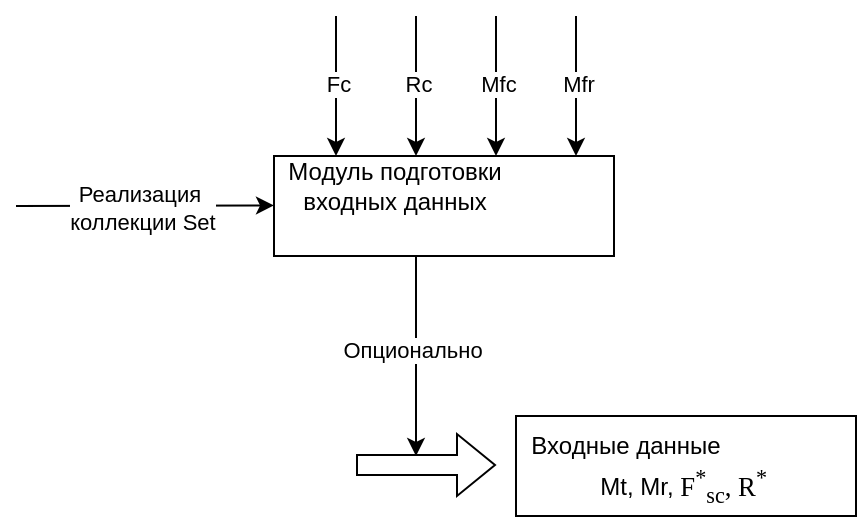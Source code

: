 <mxfile version="24.2.5" type="device">
  <diagram name="Страница — 1" id="yG0lJQnOgiJo66j0G0J_">
    <mxGraphModel dx="497" dy="385" grid="1" gridSize="10" guides="1" tooltips="1" connect="1" arrows="1" fold="1" page="1" pageScale="1" pageWidth="827" pageHeight="1169" math="0" shadow="0">
      <root>
        <mxCell id="0" />
        <mxCell id="1" parent="0" />
        <mxCell id="GCUIPTcQ4cA04jbx8-0T-2" value="" style="rounded=0;whiteSpace=wrap;html=1;" vertex="1" parent="1">
          <mxGeometry x="450" y="240" width="170" height="50" as="geometry" />
        </mxCell>
        <mxCell id="GCUIPTcQ4cA04jbx8-0T-3" value="Входные данные" style="text;html=1;align=center;verticalAlign=middle;whiteSpace=wrap;rounded=0;" vertex="1" parent="1">
          <mxGeometry x="450" y="240" width="110" height="30" as="geometry" />
        </mxCell>
        <mxCell id="GCUIPTcQ4cA04jbx8-0T-4" value="" style="shape=flexArrow;endArrow=classic;html=1;rounded=0;" edge="1" parent="1">
          <mxGeometry width="50" height="50" relative="1" as="geometry">
            <mxPoint x="370" y="264.5" as="sourcePoint" />
            <mxPoint x="440" y="264.5" as="targetPoint" />
          </mxGeometry>
        </mxCell>
        <mxCell id="GCUIPTcQ4cA04jbx8-0T-5" value="" style="endArrow=classic;html=1;rounded=0;" edge="1" parent="1">
          <mxGeometry width="50" height="50" relative="1" as="geometry">
            <mxPoint x="400" y="160" as="sourcePoint" />
            <mxPoint x="400" y="260" as="targetPoint" />
          </mxGeometry>
        </mxCell>
        <mxCell id="GCUIPTcQ4cA04jbx8-0T-6" value="Опционально" style="edgeLabel;html=1;align=center;verticalAlign=middle;resizable=0;points=[];" vertex="1" connectable="0" parent="GCUIPTcQ4cA04jbx8-0T-5">
          <mxGeometry x="-0.071" y="-2" relative="1" as="geometry">
            <mxPoint as="offset" />
          </mxGeometry>
        </mxCell>
        <mxCell id="GCUIPTcQ4cA04jbx8-0T-8" value="" style="rounded=0;whiteSpace=wrap;html=1;" vertex="1" parent="1">
          <mxGeometry x="329" y="110" width="170" height="50" as="geometry" />
        </mxCell>
        <mxCell id="GCUIPTcQ4cA04jbx8-0T-9" value="Модуль подготовки входных данных" style="text;html=1;align=center;verticalAlign=middle;whiteSpace=wrap;rounded=0;" vertex="1" parent="1">
          <mxGeometry x="329" y="110" width="121" height="30" as="geometry" />
        </mxCell>
        <mxCell id="GCUIPTcQ4cA04jbx8-0T-10" value="" style="endArrow=classic;html=1;rounded=0;" edge="1" parent="1">
          <mxGeometry width="50" height="50" relative="1" as="geometry">
            <mxPoint x="200" y="135" as="sourcePoint" />
            <mxPoint x="329" y="134.71" as="targetPoint" />
          </mxGeometry>
        </mxCell>
        <mxCell id="GCUIPTcQ4cA04jbx8-0T-12" value="Реализация&amp;nbsp;&lt;div&gt;коллекции Set&lt;/div&gt;" style="edgeLabel;html=1;align=center;verticalAlign=middle;resizable=0;points=[];" vertex="1" connectable="0" parent="GCUIPTcQ4cA04jbx8-0T-10">
          <mxGeometry x="-0.032" y="-1" relative="1" as="geometry">
            <mxPoint as="offset" />
          </mxGeometry>
        </mxCell>
        <mxCell id="GCUIPTcQ4cA04jbx8-0T-13" value="" style="endArrow=classic;html=1;rounded=0;" edge="1" parent="1">
          <mxGeometry width="50" height="50" relative="1" as="geometry">
            <mxPoint x="360" y="40" as="sourcePoint" />
            <mxPoint x="360" y="110" as="targetPoint" />
          </mxGeometry>
        </mxCell>
        <mxCell id="GCUIPTcQ4cA04jbx8-0T-14" value="Fc" style="edgeLabel;html=1;align=center;verticalAlign=middle;resizable=0;points=[];" vertex="1" connectable="0" parent="GCUIPTcQ4cA04jbx8-0T-13">
          <mxGeometry x="-0.033" y="1" relative="1" as="geometry">
            <mxPoint as="offset" />
          </mxGeometry>
        </mxCell>
        <mxCell id="GCUIPTcQ4cA04jbx8-0T-15" value="" style="endArrow=classic;html=1;rounded=0;" edge="1" parent="1">
          <mxGeometry width="50" height="50" relative="1" as="geometry">
            <mxPoint x="400" y="40" as="sourcePoint" />
            <mxPoint x="400" y="110" as="targetPoint" />
          </mxGeometry>
        </mxCell>
        <mxCell id="GCUIPTcQ4cA04jbx8-0T-16" value="Rc" style="edgeLabel;html=1;align=center;verticalAlign=middle;resizable=0;points=[];" vertex="1" connectable="0" parent="GCUIPTcQ4cA04jbx8-0T-15">
          <mxGeometry x="-0.033" y="1" relative="1" as="geometry">
            <mxPoint as="offset" />
          </mxGeometry>
        </mxCell>
        <mxCell id="GCUIPTcQ4cA04jbx8-0T-17" value="" style="endArrow=classic;html=1;rounded=0;" edge="1" parent="1">
          <mxGeometry width="50" height="50" relative="1" as="geometry">
            <mxPoint x="440" y="40" as="sourcePoint" />
            <mxPoint x="440" y="110" as="targetPoint" />
          </mxGeometry>
        </mxCell>
        <mxCell id="GCUIPTcQ4cA04jbx8-0T-18" value="Mfc" style="edgeLabel;html=1;align=center;verticalAlign=middle;resizable=0;points=[];" vertex="1" connectable="0" parent="GCUIPTcQ4cA04jbx8-0T-17">
          <mxGeometry x="-0.033" y="1" relative="1" as="geometry">
            <mxPoint as="offset" />
          </mxGeometry>
        </mxCell>
        <mxCell id="GCUIPTcQ4cA04jbx8-0T-20" value="" style="endArrow=classic;html=1;rounded=0;" edge="1" parent="1">
          <mxGeometry width="50" height="50" relative="1" as="geometry">
            <mxPoint x="480" y="40" as="sourcePoint" />
            <mxPoint x="480" y="110" as="targetPoint" />
          </mxGeometry>
        </mxCell>
        <mxCell id="GCUIPTcQ4cA04jbx8-0T-21" value="Mfr" style="edgeLabel;html=1;align=center;verticalAlign=middle;resizable=0;points=[];" vertex="1" connectable="0" parent="GCUIPTcQ4cA04jbx8-0T-20">
          <mxGeometry x="-0.033" y="1" relative="1" as="geometry">
            <mxPoint as="offset" />
          </mxGeometry>
        </mxCell>
        <mxCell id="GCUIPTcQ4cA04jbx8-0T-23" value="Mt, Mr, &lt;font face=&quot;CMMI10&quot;&gt;&lt;span style=&quot;font-size: 13.333px;&quot;&gt;F&lt;sup&gt;*&lt;/sup&gt;&lt;sub&gt;sc&lt;/sub&gt;, R&lt;sup&gt;*&lt;/sup&gt;&lt;/span&gt;&lt;/font&gt;&lt;span style=&quot;background-color: initial; font-size: 7pt; font-family: CMR7; vertical-align: 4pt;&quot;&gt;&amp;nbsp;&lt;/span&gt;" style="text;html=1;align=center;verticalAlign=middle;whiteSpace=wrap;rounded=0;" vertex="1" parent="1">
          <mxGeometry x="450" y="260" width="170" height="30" as="geometry" />
        </mxCell>
      </root>
    </mxGraphModel>
  </diagram>
</mxfile>
